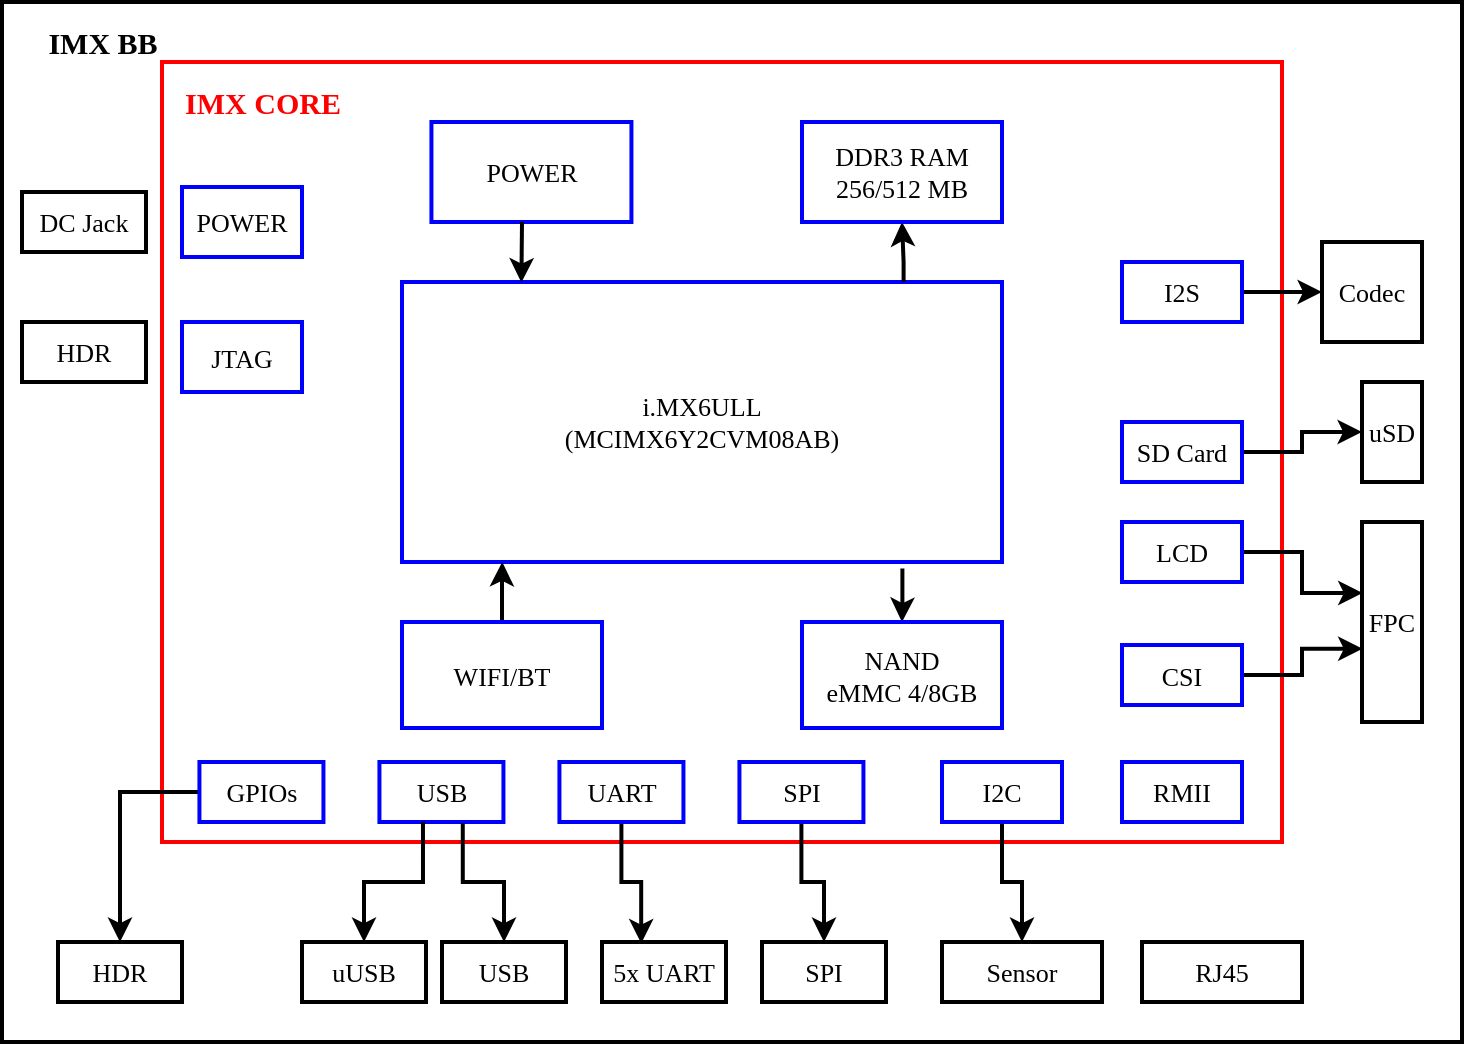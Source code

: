 <mxfile version="12.5.1" type="github">
  <diagram id="_aSgYbk2bZONPqhFsnD0" name="Page-1">
    <mxGraphModel dx="1486" dy="819" grid="1" gridSize="10" guides="1" tooltips="1" connect="1" arrows="1" fold="1" page="1" pageScale="1" pageWidth="850" pageHeight="1100" math="0" shadow="0">
      <root>
        <mxCell id="0"/>
        <mxCell id="1" parent="0"/>
        <mxCell id="kT1W8ZroTgqItNZML-wT-29" value="" style="rounded=0;whiteSpace=wrap;html=1;gradientColor=none;fillColor=none;strokeWidth=2;strokeColor=#000000;fontFamily=Verdana;fontSize=13;" parent="1" vertex="1">
          <mxGeometry x="80" y="80" width="730" height="520" as="geometry"/>
        </mxCell>
        <mxCell id="kT1W8ZroTgqItNZML-wT-13" value="" style="rounded=0;whiteSpace=wrap;html=1;gradientColor=none;fillColor=none;strokeWidth=2;strokeColor=#FF0000;fontFamily=Verdana;fontSize=13;" parent="1" vertex="1">
          <mxGeometry x="160" y="110" width="560" height="390" as="geometry"/>
        </mxCell>
        <mxCell id="XMxpTALUWFT1hx9NKfQ9-1" value="i.MX6ULL&lt;br style=&quot;font-size: 13px;&quot;&gt;(MCIMX6Y2CVM08AB)" style="rounded=0;whiteSpace=wrap;html=1;fontFamily=Verdana;fontSize=13;strokeWidth=2;strokeColor=#0000FF;" parent="1" vertex="1">
          <mxGeometry x="280" y="220" width="300" height="140" as="geometry"/>
        </mxCell>
        <mxCell id="kT1W8ZroTgqItNZML-wT-1" value="POWER" style="rounded=0;whiteSpace=wrap;html=1;fontFamily=Verdana;fontSize=13;strokeWidth=2;strokeColor=#0000FF;" parent="1" vertex="1">
          <mxGeometry x="294.72" y="140" width="100" height="50" as="geometry"/>
        </mxCell>
        <mxCell id="kT1W8ZroTgqItNZML-wT-6" style="edgeStyle=orthogonalEdgeStyle;rounded=0;orthogonalLoop=1;jettySize=auto;html=1;strokeWidth=2;exitX=0.836;exitY=-0.001;exitDx=0;exitDy=0;exitPerimeter=0;fontFamily=Verdana;fontSize=13;" parent="1" source="XMxpTALUWFT1hx9NKfQ9-1" target="kT1W8ZroTgqItNZML-wT-2" edge="1">
          <mxGeometry relative="1" as="geometry">
            <Array as="points">
              <mxPoint x="530" y="210"/>
            </Array>
          </mxGeometry>
        </mxCell>
        <mxCell id="kT1W8ZroTgqItNZML-wT-2" value="DDR3 RAM&lt;br style=&quot;font-size: 13px;&quot;&gt;256/512 MB" style="rounded=0;whiteSpace=wrap;html=1;fontFamily=Verdana;fontSize=13;strokeWidth=2;strokeColor=#0000FF;" parent="1" vertex="1">
          <mxGeometry x="480" y="140" width="100" height="50" as="geometry"/>
        </mxCell>
        <mxCell id="kT1W8ZroTgqItNZML-wT-12" style="edgeStyle=orthogonalEdgeStyle;rounded=0;orthogonalLoop=1;jettySize=auto;html=1;strokeWidth=2;exitX=0.834;exitY=1.023;exitDx=0;exitDy=0;exitPerimeter=0;fontFamily=Verdana;fontSize=13;" parent="1" source="XMxpTALUWFT1hx9NKfQ9-1" target="kT1W8ZroTgqItNZML-wT-3" edge="1">
          <mxGeometry relative="1" as="geometry"/>
        </mxCell>
        <mxCell id="kT1W8ZroTgqItNZML-wT-3" value="NAND&lt;br style=&quot;font-size: 13px;&quot;&gt;eMMC 4/8GB" style="rounded=0;whiteSpace=wrap;html=1;fontFamily=Verdana;fontSize=13;strokeWidth=2;strokeColor=#0000FF;" parent="1" vertex="1">
          <mxGeometry x="480" y="390" width="100" height="53" as="geometry"/>
        </mxCell>
        <mxCell id="kT1W8ZroTgqItNZML-wT-11" style="edgeStyle=orthogonalEdgeStyle;rounded=0;orthogonalLoop=1;jettySize=auto;html=1;entryX=0.167;entryY=1;entryDx=0;entryDy=0;entryPerimeter=0;strokeWidth=2;fontFamily=Verdana;fontSize=13;" parent="1" source="kT1W8ZroTgqItNZML-wT-4" target="XMxpTALUWFT1hx9NKfQ9-1" edge="1">
          <mxGeometry relative="1" as="geometry"/>
        </mxCell>
        <mxCell id="kT1W8ZroTgqItNZML-wT-4" value="WIFI/BT" style="rounded=0;whiteSpace=wrap;html=1;fontFamily=Verdana;fontSize=13;strokeWidth=2;strokeColor=#0000FF;" parent="1" vertex="1">
          <mxGeometry x="280" y="390" width="100" height="53" as="geometry"/>
        </mxCell>
        <mxCell id="kT1W8ZroTgqItNZML-wT-7" value="" style="endArrow=classic;html=1;strokeWidth=2;exitX=0.199;exitY=0.002;exitDx=0;exitDy=0;exitPerimeter=0;entryX=0.199;entryY=0.002;entryDx=0;entryDy=0;entryPerimeter=0;fontFamily=Verdana;fontSize=13;" parent="1" target="XMxpTALUWFT1hx9NKfQ9-1" edge="1">
          <mxGeometry width="50" height="50" relative="1" as="geometry">
            <mxPoint x="340" y="190" as="sourcePoint"/>
            <mxPoint x="290" y="240" as="targetPoint"/>
          </mxGeometry>
        </mxCell>
        <mxCell id="kT1W8ZroTgqItNZML-wT-14" value="&lt;font size=&quot;1&quot;&gt;&lt;b style=&quot;font-size: 15px&quot;&gt;IMX CORE&lt;/b&gt;&lt;/font&gt;" style="text;html=1;align=center;verticalAlign=middle;resizable=0;points=[];autosize=1;fontFamily=Verdana;fontSize=13;fontColor=#FF0000;" parent="1" vertex="1">
          <mxGeometry x="160" y="120" width="100" height="20" as="geometry"/>
        </mxCell>
        <mxCell id="kT1W8ZroTgqItNZML-wT-58" style="edgeStyle=orthogonalEdgeStyle;rounded=0;orthogonalLoop=1;jettySize=auto;html=1;entryX=0.5;entryY=0;entryDx=0;entryDy=0;strokeWidth=2;fontFamily=Verdana;fontSize=13;" parent="1" source="kT1W8ZroTgqItNZML-wT-17" target="kT1W8ZroTgqItNZML-wT-30" edge="1">
          <mxGeometry relative="1" as="geometry"/>
        </mxCell>
        <mxCell id="kT1W8ZroTgqItNZML-wT-17" value="GPIOs" style="rounded=0;whiteSpace=wrap;html=1;strokeColor=#0000FF;strokeWidth=2;fillColor=none;gradientColor=none;fontFamily=Verdana;fontSize=13;" parent="1" vertex="1">
          <mxGeometry x="178.72" y="460" width="62" height="30" as="geometry"/>
        </mxCell>
        <mxCell id="kT1W8ZroTgqItNZML-wT-18" value="USB" style="rounded=0;whiteSpace=wrap;html=1;strokeColor=#0000FF;strokeWidth=2;fillColor=none;gradientColor=none;fontFamily=Verdana;fontSize=13;" parent="1" vertex="1">
          <mxGeometry x="268.72" y="460" width="62" height="30" as="geometry"/>
        </mxCell>
        <mxCell id="kT1W8ZroTgqItNZML-wT-40" style="edgeStyle=orthogonalEdgeStyle;rounded=0;orthogonalLoop=1;jettySize=auto;html=1;entryX=0.316;entryY=0.024;entryDx=0;entryDy=0;entryPerimeter=0;strokeWidth=2;fontFamily=Verdana;fontSize=13;" parent="1" source="kT1W8ZroTgqItNZML-wT-19" target="kT1W8ZroTgqItNZML-wT-33" edge="1">
          <mxGeometry relative="1" as="geometry"/>
        </mxCell>
        <mxCell id="kT1W8ZroTgqItNZML-wT-19" value="UART" style="rounded=0;whiteSpace=wrap;html=1;strokeColor=#0000FF;strokeWidth=2;fillColor=none;gradientColor=none;fontFamily=Verdana;fontSize=13;" parent="1" vertex="1">
          <mxGeometry x="358.72" y="460" width="62" height="30" as="geometry"/>
        </mxCell>
        <mxCell id="kT1W8ZroTgqItNZML-wT-42" value="" style="edgeStyle=orthogonalEdgeStyle;rounded=0;orthogonalLoop=1;jettySize=auto;html=1;strokeWidth=2;fontFamily=Verdana;fontSize=13;" parent="1" source="kT1W8ZroTgqItNZML-wT-20" target="kT1W8ZroTgqItNZML-wT-41" edge="1">
          <mxGeometry relative="1" as="geometry"/>
        </mxCell>
        <mxCell id="kT1W8ZroTgqItNZML-wT-20" value="SPI" style="rounded=0;whiteSpace=wrap;html=1;strokeColor=#0000FF;strokeWidth=2;fillColor=none;gradientColor=none;fontFamily=Verdana;fontSize=13;" parent="1" vertex="1">
          <mxGeometry x="448.72" y="460" width="62" height="30" as="geometry"/>
        </mxCell>
        <mxCell id="kT1W8ZroTgqItNZML-wT-43" value="" style="edgeStyle=orthogonalEdgeStyle;rounded=0;orthogonalLoop=1;jettySize=auto;html=1;strokeWidth=2;fontFamily=Verdana;fontSize=13;" parent="1" source="kT1W8ZroTgqItNZML-wT-21" target="kT1W8ZroTgqItNZML-wT-34" edge="1">
          <mxGeometry relative="1" as="geometry"/>
        </mxCell>
        <mxCell id="kT1W8ZroTgqItNZML-wT-21" value="I2C" style="rounded=0;whiteSpace=wrap;html=1;strokeColor=#0000FF;strokeWidth=2;fillColor=none;gradientColor=none;fontFamily=Verdana;fontSize=13;" parent="1" vertex="1">
          <mxGeometry x="550" y="460" width="60" height="30" as="geometry"/>
        </mxCell>
        <mxCell id="kT1W8ZroTgqItNZML-wT-22" value="RMII" style="rounded=0;whiteSpace=wrap;html=1;strokeColor=#0000FF;strokeWidth=2;fillColor=none;gradientColor=none;fontFamily=Verdana;fontSize=13;" parent="1" vertex="1">
          <mxGeometry x="640" y="460" width="60" height="30" as="geometry"/>
        </mxCell>
        <mxCell id="kT1W8ZroTgqItNZML-wT-23" value="POWER" style="rounded=0;whiteSpace=wrap;html=1;strokeColor=#0000FF;strokeWidth=2;fillColor=none;gradientColor=none;fontFamily=Verdana;fontSize=13;direction=north;" parent="1" vertex="1">
          <mxGeometry x="170" y="172.5" width="60" height="35" as="geometry"/>
        </mxCell>
        <mxCell id="kT1W8ZroTgqItNZML-wT-50" style="edgeStyle=orthogonalEdgeStyle;rounded=0;orthogonalLoop=1;jettySize=auto;html=1;entryX=0.01;entryY=0.634;entryDx=0;entryDy=0;entryPerimeter=0;strokeWidth=2;fontFamily=Verdana;fontSize=13;" parent="1" source="kT1W8ZroTgqItNZML-wT-24" target="kT1W8ZroTgqItNZML-wT-45" edge="1">
          <mxGeometry relative="1" as="geometry"/>
        </mxCell>
        <mxCell id="kT1W8ZroTgqItNZML-wT-24" value="CSI" style="rounded=0;whiteSpace=wrap;html=1;strokeColor=#0000FF;strokeWidth=2;fillColor=none;gradientColor=none;fontFamily=Verdana;fontSize=13;" parent="1" vertex="1">
          <mxGeometry x="640" y="401.5" width="60" height="30" as="geometry"/>
        </mxCell>
        <mxCell id="kT1W8ZroTgqItNZML-wT-51" style="edgeStyle=orthogonalEdgeStyle;rounded=0;orthogonalLoop=1;jettySize=auto;html=1;entryX=0.011;entryY=0.355;entryDx=0;entryDy=0;entryPerimeter=0;strokeWidth=2;fontFamily=Verdana;fontSize=13;" parent="1" source="kT1W8ZroTgqItNZML-wT-25" target="kT1W8ZroTgqItNZML-wT-45" edge="1">
          <mxGeometry relative="1" as="geometry"/>
        </mxCell>
        <mxCell id="kT1W8ZroTgqItNZML-wT-25" value="LCD" style="rounded=0;whiteSpace=wrap;html=1;strokeColor=#0000FF;strokeWidth=2;fillColor=none;gradientColor=none;fontFamily=Verdana;fontSize=13;" parent="1" vertex="1">
          <mxGeometry x="640" y="340" width="60" height="30" as="geometry"/>
        </mxCell>
        <mxCell id="kT1W8ZroTgqItNZML-wT-53" value="" style="edgeStyle=orthogonalEdgeStyle;rounded=0;orthogonalLoop=1;jettySize=auto;html=1;strokeWidth=2;fontFamily=Verdana;fontSize=13;" parent="1" source="kT1W8ZroTgqItNZML-wT-26" target="kT1W8ZroTgqItNZML-wT-52" edge="1">
          <mxGeometry relative="1" as="geometry"/>
        </mxCell>
        <mxCell id="kT1W8ZroTgqItNZML-wT-26" value="SD Card" style="rounded=0;whiteSpace=wrap;html=1;strokeColor=#0000FF;strokeWidth=2;fillColor=none;gradientColor=none;fontFamily=Verdana;fontSize=13;" parent="1" vertex="1">
          <mxGeometry x="640" y="290" width="60" height="30" as="geometry"/>
        </mxCell>
        <mxCell id="kT1W8ZroTgqItNZML-wT-55" value="" style="edgeStyle=orthogonalEdgeStyle;rounded=0;orthogonalLoop=1;jettySize=auto;html=1;strokeWidth=2;fontFamily=Verdana;fontSize=13;" parent="1" source="kT1W8ZroTgqItNZML-wT-27" target="kT1W8ZroTgqItNZML-wT-54" edge="1">
          <mxGeometry relative="1" as="geometry"/>
        </mxCell>
        <mxCell id="kT1W8ZroTgqItNZML-wT-27" value="I2S" style="rounded=0;whiteSpace=wrap;html=1;strokeColor=#0000FF;strokeWidth=2;fillColor=none;gradientColor=none;fontFamily=Verdana;fontSize=13;" parent="1" vertex="1">
          <mxGeometry x="640" y="210" width="60" height="30" as="geometry"/>
        </mxCell>
        <mxCell id="kT1W8ZroTgqItNZML-wT-28" value="JTAG" style="rounded=0;whiteSpace=wrap;html=1;strokeColor=#0000FF;strokeWidth=2;fillColor=none;gradientColor=none;fontFamily=Verdana;fontSize=13;direction=north;" parent="1" vertex="1">
          <mxGeometry x="170" y="240" width="60" height="35" as="geometry"/>
        </mxCell>
        <mxCell id="kT1W8ZroTgqItNZML-wT-30" value="HDR" style="rounded=0;whiteSpace=wrap;html=1;strokeColor=#000000;strokeWidth=2;fillColor=none;gradientColor=none;fontFamily=Verdana;fontSize=13;" parent="1" vertex="1">
          <mxGeometry x="108" y="550" width="62" height="30" as="geometry"/>
        </mxCell>
        <mxCell id="kT1W8ZroTgqItNZML-wT-39" style="edgeStyle=orthogonalEdgeStyle;rounded=0;orthogonalLoop=1;jettySize=auto;html=1;strokeWidth=2;fontFamily=Verdana;fontSize=13;exitX=0.351;exitY=0.996;exitDx=0;exitDy=0;exitPerimeter=0;" parent="1" source="kT1W8ZroTgqItNZML-wT-18" target="kT1W8ZroTgqItNZML-wT-31" edge="1">
          <mxGeometry relative="1" as="geometry"/>
        </mxCell>
        <mxCell id="kT1W8ZroTgqItNZML-wT-31" value="uUSB" style="rounded=0;whiteSpace=wrap;html=1;strokeColor=#000000;strokeWidth=2;fillColor=none;gradientColor=none;fontFamily=Verdana;fontSize=13;" parent="1" vertex="1">
          <mxGeometry x="230" y="550" width="62" height="30" as="geometry"/>
        </mxCell>
        <mxCell id="kT1W8ZroTgqItNZML-wT-38" style="edgeStyle=orthogonalEdgeStyle;rounded=0;orthogonalLoop=1;jettySize=auto;html=1;strokeWidth=2;fontFamily=Verdana;fontSize=13;exitX=0.672;exitY=1.02;exitDx=0;exitDy=0;exitPerimeter=0;" parent="1" source="kT1W8ZroTgqItNZML-wT-18" target="kT1W8ZroTgqItNZML-wT-32" edge="1">
          <mxGeometry relative="1" as="geometry"/>
        </mxCell>
        <mxCell id="kT1W8ZroTgqItNZML-wT-32" value="USB" style="rounded=0;whiteSpace=wrap;html=1;strokeColor=#000000;strokeWidth=2;fillColor=none;gradientColor=none;fontFamily=Verdana;fontSize=13;" parent="1" vertex="1">
          <mxGeometry x="300" y="550" width="62" height="30" as="geometry"/>
        </mxCell>
        <mxCell id="kT1W8ZroTgqItNZML-wT-33" value="5x UART" style="rounded=0;whiteSpace=wrap;html=1;strokeColor=#000000;strokeWidth=2;fillColor=none;gradientColor=none;fontFamily=Verdana;fontSize=13;" parent="1" vertex="1">
          <mxGeometry x="380" y="550" width="62" height="30" as="geometry"/>
        </mxCell>
        <mxCell id="kT1W8ZroTgqItNZML-wT-34" value="Sensor" style="rounded=0;whiteSpace=wrap;html=1;strokeColor=#000000;strokeWidth=2;fillColor=none;gradientColor=none;fontFamily=Verdana;fontSize=13;" parent="1" vertex="1">
          <mxGeometry x="550" y="550" width="80" height="30" as="geometry"/>
        </mxCell>
        <mxCell id="kT1W8ZroTgqItNZML-wT-41" value="SPI" style="rounded=0;whiteSpace=wrap;html=1;strokeColor=#000000;strokeWidth=2;fillColor=none;gradientColor=none;fontFamily=Verdana;fontSize=13;" parent="1" vertex="1">
          <mxGeometry x="460" y="550" width="62" height="30" as="geometry"/>
        </mxCell>
        <mxCell id="kT1W8ZroTgqItNZML-wT-44" value="RJ45" style="rounded=0;whiteSpace=wrap;html=1;strokeColor=#000000;strokeWidth=2;fillColor=none;gradientColor=none;fontFamily=Verdana;fontSize=13;" parent="1" vertex="1">
          <mxGeometry x="650" y="550" width="80" height="30" as="geometry"/>
        </mxCell>
        <mxCell id="kT1W8ZroTgqItNZML-wT-45" value="FPC" style="rounded=0;whiteSpace=wrap;html=1;strokeColor=#000000;strokeWidth=2;fillColor=none;gradientColor=none;fontFamily=Verdana;fontSize=13;" parent="1" vertex="1">
          <mxGeometry x="760" y="340" width="30" height="100" as="geometry"/>
        </mxCell>
        <mxCell id="kT1W8ZroTgqItNZML-wT-52" value="uSD" style="rounded=0;whiteSpace=wrap;html=1;strokeColor=#000000;strokeWidth=2;fillColor=none;gradientColor=none;fontFamily=Verdana;fontSize=13;" parent="1" vertex="1">
          <mxGeometry x="760" y="270" width="30" height="50" as="geometry"/>
        </mxCell>
        <mxCell id="kT1W8ZroTgqItNZML-wT-54" value="Codec" style="rounded=0;whiteSpace=wrap;html=1;strokeColor=#000000;strokeWidth=2;fillColor=none;gradientColor=none;fontFamily=Verdana;fontSize=13;" parent="1" vertex="1">
          <mxGeometry x="740" y="200" width="50" height="50" as="geometry"/>
        </mxCell>
        <mxCell id="kT1W8ZroTgqItNZML-wT-56" value="DC Jack" style="rounded=0;whiteSpace=wrap;html=1;strokeColor=#000000;strokeWidth=2;fillColor=none;gradientColor=none;fontFamily=Verdana;fontSize=13;" parent="1" vertex="1">
          <mxGeometry x="90" y="175" width="62" height="30" as="geometry"/>
        </mxCell>
        <mxCell id="kT1W8ZroTgqItNZML-wT-57" value="HDR" style="rounded=0;whiteSpace=wrap;html=1;strokeColor=#000000;strokeWidth=2;fillColor=none;gradientColor=none;fontFamily=Verdana;fontSize=13;" parent="1" vertex="1">
          <mxGeometry x="90" y="240" width="62" height="30" as="geometry"/>
        </mxCell>
        <mxCell id="kT1W8ZroTgqItNZML-wT-59" value="&lt;font size=&quot;1&quot;&gt;&lt;b style=&quot;font-size: 15px&quot;&gt;IMX BB&lt;/b&gt;&lt;/font&gt;" style="text;html=1;align=center;verticalAlign=middle;resizable=0;points=[];autosize=1;fontFamily=Verdana;fontSize=13;" parent="1" vertex="1">
          <mxGeometry x="90" y="90" width="80" height="20" as="geometry"/>
        </mxCell>
      </root>
    </mxGraphModel>
  </diagram>
</mxfile>
